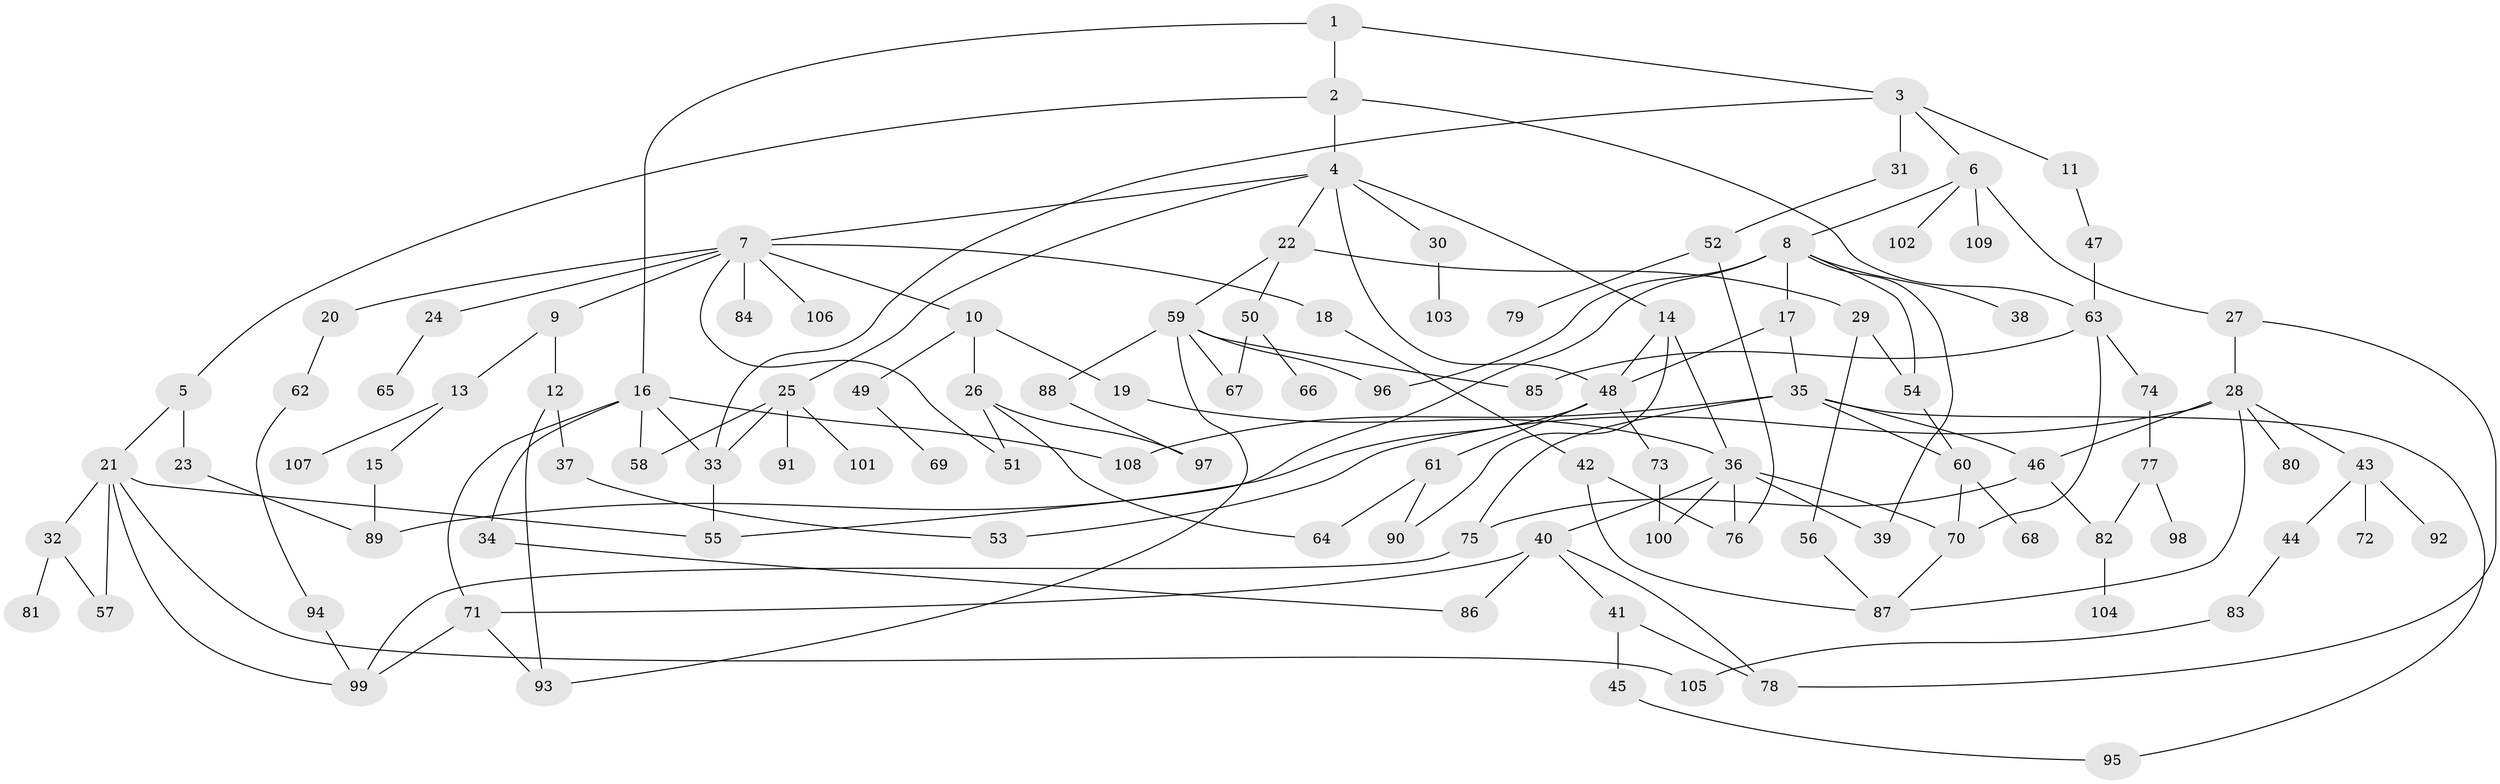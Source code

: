 // Generated by graph-tools (version 1.1) at 2025/41/03/09/25 04:41:15]
// undirected, 109 vertices, 154 edges
graph export_dot {
graph [start="1"]
  node [color=gray90,style=filled];
  1;
  2;
  3;
  4;
  5;
  6;
  7;
  8;
  9;
  10;
  11;
  12;
  13;
  14;
  15;
  16;
  17;
  18;
  19;
  20;
  21;
  22;
  23;
  24;
  25;
  26;
  27;
  28;
  29;
  30;
  31;
  32;
  33;
  34;
  35;
  36;
  37;
  38;
  39;
  40;
  41;
  42;
  43;
  44;
  45;
  46;
  47;
  48;
  49;
  50;
  51;
  52;
  53;
  54;
  55;
  56;
  57;
  58;
  59;
  60;
  61;
  62;
  63;
  64;
  65;
  66;
  67;
  68;
  69;
  70;
  71;
  72;
  73;
  74;
  75;
  76;
  77;
  78;
  79;
  80;
  81;
  82;
  83;
  84;
  85;
  86;
  87;
  88;
  89;
  90;
  91;
  92;
  93;
  94;
  95;
  96;
  97;
  98;
  99;
  100;
  101;
  102;
  103;
  104;
  105;
  106;
  107;
  108;
  109;
  1 -- 2;
  1 -- 3;
  1 -- 16;
  2 -- 4;
  2 -- 5;
  2 -- 63;
  3 -- 6;
  3 -- 11;
  3 -- 31;
  3 -- 33;
  4 -- 7;
  4 -- 14;
  4 -- 22;
  4 -- 25;
  4 -- 30;
  4 -- 48;
  5 -- 21;
  5 -- 23;
  6 -- 8;
  6 -- 27;
  6 -- 102;
  6 -- 109;
  7 -- 9;
  7 -- 10;
  7 -- 18;
  7 -- 20;
  7 -- 24;
  7 -- 84;
  7 -- 106;
  7 -- 51;
  8 -- 17;
  8 -- 38;
  8 -- 54;
  8 -- 39;
  8 -- 55;
  8 -- 96;
  9 -- 12;
  9 -- 13;
  10 -- 19;
  10 -- 26;
  10 -- 49;
  11 -- 47;
  12 -- 37;
  12 -- 93;
  13 -- 15;
  13 -- 107;
  14 -- 36;
  14 -- 90;
  14 -- 48;
  15 -- 89;
  16 -- 34;
  16 -- 58;
  16 -- 71;
  16 -- 108;
  16 -- 33;
  17 -- 35;
  17 -- 48;
  18 -- 42;
  19 -- 36;
  20 -- 62;
  21 -- 32;
  21 -- 57;
  21 -- 99;
  21 -- 105;
  21 -- 55;
  22 -- 29;
  22 -- 50;
  22 -- 59;
  23 -- 89;
  24 -- 65;
  25 -- 91;
  25 -- 101;
  25 -- 33;
  25 -- 58;
  26 -- 51;
  26 -- 64;
  26 -- 97;
  27 -- 28;
  27 -- 78;
  28 -- 43;
  28 -- 80;
  28 -- 46;
  28 -- 87;
  28 -- 53;
  29 -- 56;
  29 -- 54;
  30 -- 103;
  31 -- 52;
  32 -- 81;
  32 -- 57;
  33 -- 55;
  34 -- 86;
  35 -- 46;
  35 -- 60;
  35 -- 75;
  35 -- 95;
  35 -- 108;
  36 -- 39;
  36 -- 40;
  36 -- 100;
  36 -- 76;
  36 -- 70;
  37 -- 53;
  40 -- 41;
  40 -- 86;
  40 -- 78;
  40 -- 71;
  41 -- 45;
  41 -- 78;
  42 -- 87;
  42 -- 76;
  43 -- 44;
  43 -- 72;
  43 -- 92;
  44 -- 83;
  45 -- 95;
  46 -- 82;
  46 -- 75;
  47 -- 63;
  48 -- 61;
  48 -- 73;
  48 -- 89;
  49 -- 69;
  50 -- 66;
  50 -- 67;
  52 -- 76;
  52 -- 79;
  54 -- 60;
  56 -- 87;
  59 -- 85;
  59 -- 88;
  59 -- 93;
  59 -- 96;
  59 -- 67;
  60 -- 68;
  60 -- 70;
  61 -- 90;
  61 -- 64;
  62 -- 94;
  63 -- 70;
  63 -- 74;
  63 -- 85;
  70 -- 87;
  71 -- 99;
  71 -- 93;
  73 -- 100;
  74 -- 77;
  75 -- 99;
  77 -- 82;
  77 -- 98;
  82 -- 104;
  83 -- 105;
  88 -- 97;
  94 -- 99;
}
